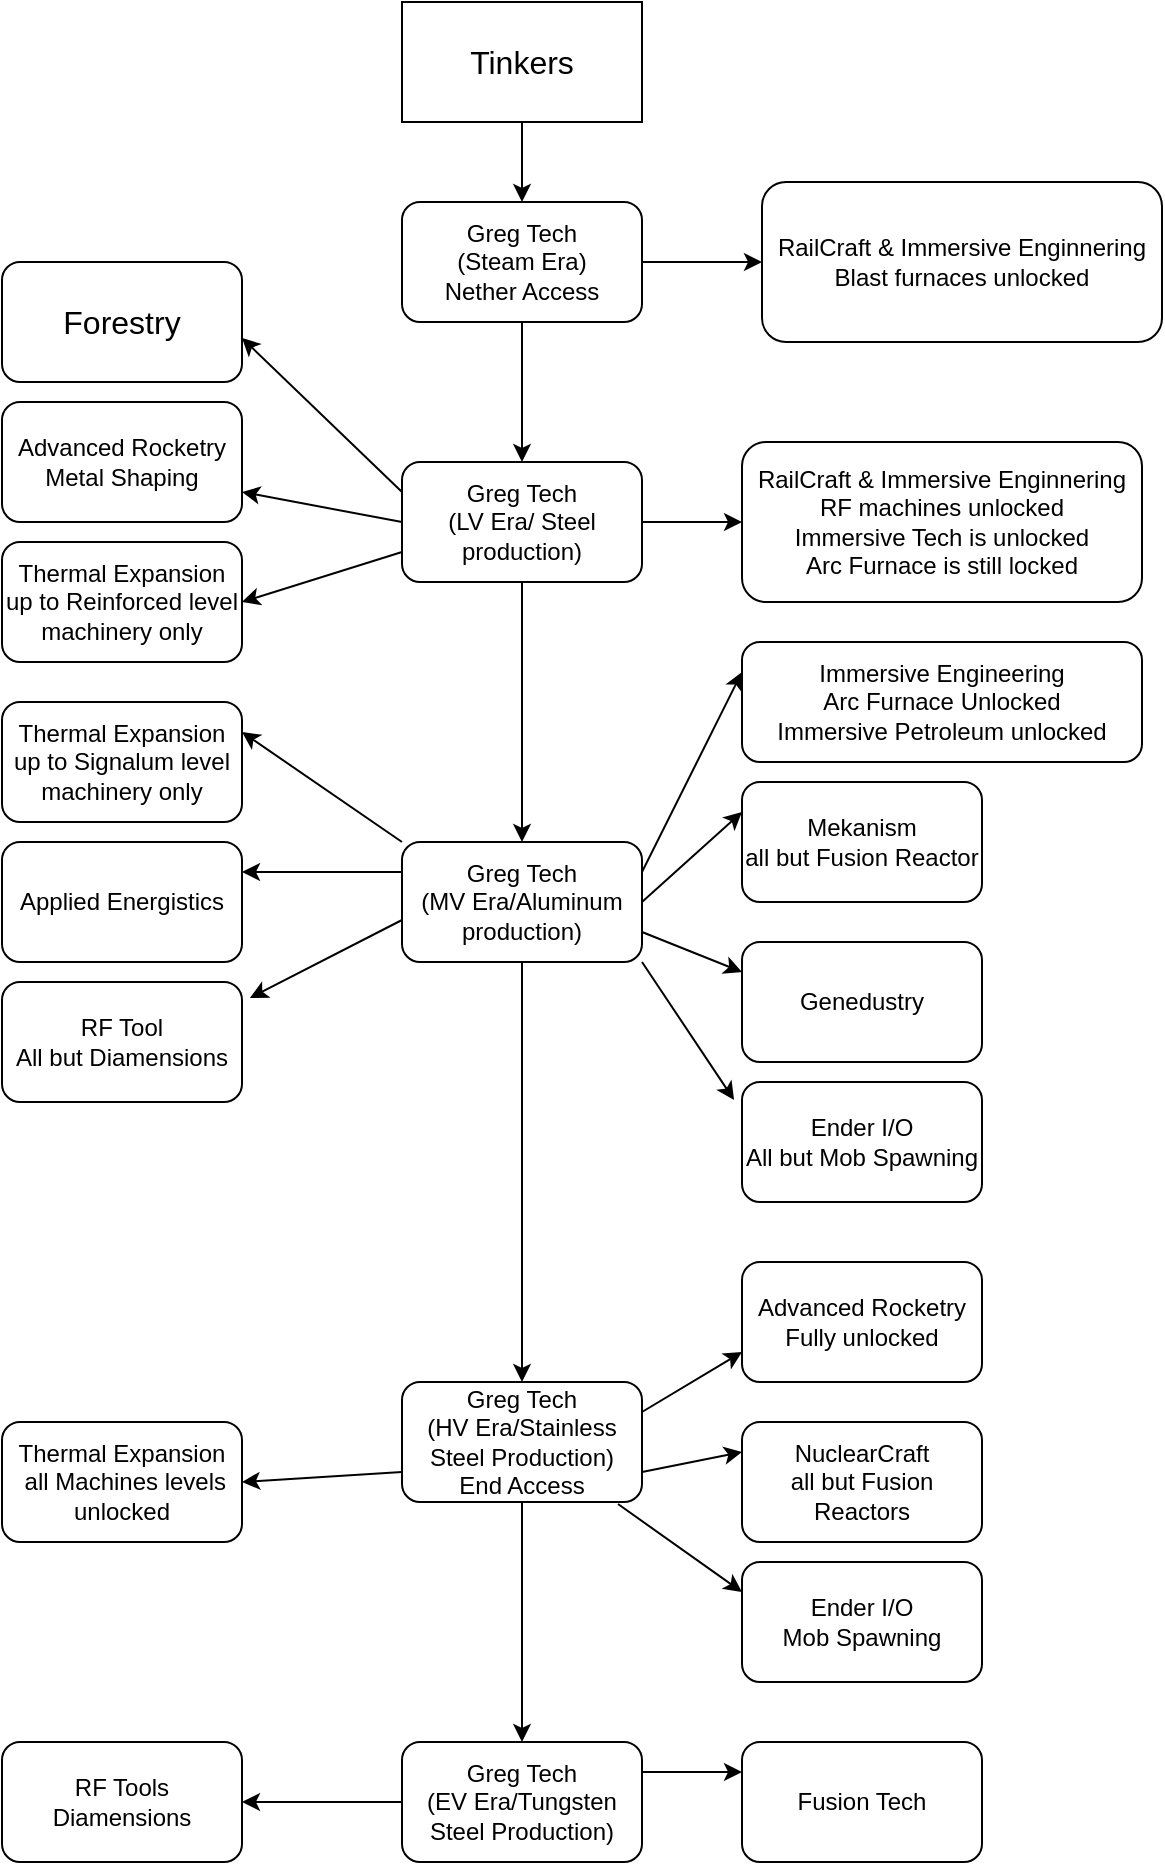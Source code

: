 <mxfile version="12.4.3" type="github" pages="1">
  <diagram id="E05luGIgBVNeL6oh5AB8" name="Page-1">
    <mxGraphModel dx="1422" dy="769" grid="1" gridSize="10" guides="1" tooltips="1" connect="1" arrows="1" fold="1" page="1" pageScale="1" pageWidth="827" pageHeight="1169" math="0" shadow="0">
      <root>
        <mxCell id="0"/>
        <mxCell id="1" parent="0"/>
        <mxCell id="te4BPd4gL-SLr1GhwpY1-33" style="edgeStyle=orthogonalEdgeStyle;rounded=0;orthogonalLoop=1;jettySize=auto;html=1;exitX=0.5;exitY=1;exitDx=0;exitDy=0;entryX=0.5;entryY=0;entryDx=0;entryDy=0;" edge="1" parent="1" source="PJJnslw4Wn_ZsGAr-Ul9-1" target="te4BPd4gL-SLr1GhwpY1-1">
          <mxGeometry relative="1" as="geometry"/>
        </mxCell>
        <mxCell id="PJJnslw4Wn_ZsGAr-Ul9-1" value="&lt;font style=&quot;font-size: 16px&quot;&gt;Tinkers&lt;/font&gt;" style="rounded=0;whiteSpace=wrap;html=1;" parent="1" vertex="1">
          <mxGeometry x="340" y="20" width="120" height="60" as="geometry"/>
        </mxCell>
        <mxCell id="PJJnslw4Wn_ZsGAr-Ul9-2" value="&lt;font style=&quot;font-size: 16px&quot;&gt;Forestry&lt;/font&gt;" style="rounded=1;whiteSpace=wrap;html=1;" parent="1" vertex="1">
          <mxGeometry x="140" y="150" width="120" height="60" as="geometry"/>
        </mxCell>
        <mxCell id="te4BPd4gL-SLr1GhwpY1-1" value="&lt;div&gt;Greg Tech &lt;br&gt;&lt;/div&gt;&lt;div&gt;(Steam Era)&lt;/div&gt;Nether Access" style="rounded=1;whiteSpace=wrap;html=1;" vertex="1" parent="1">
          <mxGeometry x="340" y="120" width="120" height="60" as="geometry"/>
        </mxCell>
        <mxCell id="te4BPd4gL-SLr1GhwpY1-9" value="&lt;div&gt;Greg Tech&lt;/div&gt;&lt;div&gt;(LV Era/ Steel production)&lt;br&gt;&lt;/div&gt;" style="rounded=1;whiteSpace=wrap;html=1;" vertex="1" parent="1">
          <mxGeometry x="340" y="250" width="120" height="60" as="geometry"/>
        </mxCell>
        <mxCell id="te4BPd4gL-SLr1GhwpY1-12" value="" style="endArrow=classic;html=1;exitX=0.5;exitY=1;exitDx=0;exitDy=0;entryX=0.5;entryY=0;entryDx=0;entryDy=0;" edge="1" parent="1" source="te4BPd4gL-SLr1GhwpY1-1" target="te4BPd4gL-SLr1GhwpY1-9">
          <mxGeometry width="50" height="50" relative="1" as="geometry">
            <mxPoint x="390" y="250" as="sourcePoint"/>
            <mxPoint x="440" y="200" as="targetPoint"/>
          </mxGeometry>
        </mxCell>
        <mxCell id="te4BPd4gL-SLr1GhwpY1-13" value="&lt;div&gt;RailCraft &amp;amp; Immersive Enginnering&lt;/div&gt;&lt;div&gt;Blast &lt;span style=&quot;background-color: rgb(255 , 255 , 255)&quot;&gt;&lt;span style=&quot;background-position: 0% 0% ; background-repeat: repeat ; background-attachment: scroll ; background-image: none ; background-size: auto&quot;&gt;furnaces unlocked&lt;br&gt;&lt;/span&gt;&lt;/span&gt;&lt;/div&gt;" style="rounded=1;whiteSpace=wrap;html=1;" vertex="1" parent="1">
          <mxGeometry x="520" y="110" width="200" height="80" as="geometry"/>
        </mxCell>
        <mxCell id="te4BPd4gL-SLr1GhwpY1-14" value="" style="endArrow=classic;html=1;exitX=1;exitY=0.5;exitDx=0;exitDy=0;entryX=0;entryY=0.5;entryDx=0;entryDy=0;" edge="1" parent="1" source="te4BPd4gL-SLr1GhwpY1-1" target="te4BPd4gL-SLr1GhwpY1-13">
          <mxGeometry width="50" height="50" relative="1" as="geometry">
            <mxPoint x="460" y="200" as="sourcePoint"/>
            <mxPoint x="510" y="150" as="targetPoint"/>
          </mxGeometry>
        </mxCell>
        <mxCell id="te4BPd4gL-SLr1GhwpY1-15" value="&lt;div&gt;RailCraft &amp;amp; Immersive Enginnering&lt;/div&gt;&lt;div&gt;RF machines unlocked&lt;/div&gt;&lt;div&gt;Immersive Tech is unlocked&lt;br&gt;&lt;/div&gt;&lt;div&gt;Arc Furnace is still locked &lt;br&gt;&lt;/div&gt;" style="rounded=1;whiteSpace=wrap;html=1;" vertex="1" parent="1">
          <mxGeometry x="510" y="240" width="200" height="80" as="geometry"/>
        </mxCell>
        <mxCell id="te4BPd4gL-SLr1GhwpY1-16" value="" style="endArrow=classic;html=1;exitX=1;exitY=0.5;exitDx=0;exitDy=0;entryX=0;entryY=0.5;entryDx=0;entryDy=0;" edge="1" parent="1" source="te4BPd4gL-SLr1GhwpY1-9" target="te4BPd4gL-SLr1GhwpY1-15">
          <mxGeometry width="50" height="50" relative="1" as="geometry">
            <mxPoint x="470" y="320" as="sourcePoint"/>
            <mxPoint x="520" y="270" as="targetPoint"/>
          </mxGeometry>
        </mxCell>
        <mxCell id="te4BPd4gL-SLr1GhwpY1-17" value="&lt;div&gt;Greg Tech&lt;/div&gt;&lt;div&gt;(MV Era/Aluminum production)&lt;br&gt;&lt;/div&gt;" style="rounded=1;whiteSpace=wrap;html=1;" vertex="1" parent="1">
          <mxGeometry x="340" y="440" width="120" height="60" as="geometry"/>
        </mxCell>
        <mxCell id="te4BPd4gL-SLr1GhwpY1-18" value="&lt;div&gt;Immersive Engineering&lt;/div&gt;&lt;div&gt;Arc Furnace Unlocked&lt;/div&gt;&lt;div&gt;Immersive Petroleum unlocked&lt;br&gt;&lt;/div&gt;" style="rounded=1;whiteSpace=wrap;html=1;" vertex="1" parent="1">
          <mxGeometry x="510" y="340" width="200" height="60" as="geometry"/>
        </mxCell>
        <mxCell id="te4BPd4gL-SLr1GhwpY1-19" value="" style="endArrow=classic;html=1;exitX=0.5;exitY=1;exitDx=0;exitDy=0;entryX=0.5;entryY=0;entryDx=0;entryDy=0;" edge="1" parent="1" source="te4BPd4gL-SLr1GhwpY1-9" target="te4BPd4gL-SLr1GhwpY1-17">
          <mxGeometry width="50" height="50" relative="1" as="geometry">
            <mxPoint x="400" y="279.289" as="sourcePoint"/>
            <mxPoint x="470" y="280" as="targetPoint"/>
          </mxGeometry>
        </mxCell>
        <mxCell id="te4BPd4gL-SLr1GhwpY1-20" value="" style="endArrow=classic;html=1;exitX=1;exitY=0.25;exitDx=0;exitDy=0;entryX=0;entryY=0.25;entryDx=0;entryDy=0;" edge="1" parent="1" source="te4BPd4gL-SLr1GhwpY1-17" target="te4BPd4gL-SLr1GhwpY1-18">
          <mxGeometry width="50" height="50" relative="1" as="geometry">
            <mxPoint x="460" y="450" as="sourcePoint"/>
            <mxPoint x="510" y="400" as="targetPoint"/>
          </mxGeometry>
        </mxCell>
        <mxCell id="te4BPd4gL-SLr1GhwpY1-39" style="edgeStyle=orthogonalEdgeStyle;rounded=0;orthogonalLoop=1;jettySize=auto;html=1;exitX=0.5;exitY=1;exitDx=0;exitDy=0;entryX=0.5;entryY=0;entryDx=0;entryDy=0;" edge="1" parent="1" source="te4BPd4gL-SLr1GhwpY1-21" target="te4BPd4gL-SLr1GhwpY1-38">
          <mxGeometry relative="1" as="geometry"/>
        </mxCell>
        <mxCell id="te4BPd4gL-SLr1GhwpY1-21" value="&lt;div&gt;Greg Tech&lt;/div&gt;&lt;div&gt;(HV Era/Stainless Steel Production)&lt;br&gt;&lt;/div&gt;&lt;div&gt;End Access&lt;br&gt;&lt;/div&gt;" style="rounded=1;whiteSpace=wrap;html=1;" vertex="1" parent="1">
          <mxGeometry x="340" y="710" width="120" height="60" as="geometry"/>
        </mxCell>
        <mxCell id="te4BPd4gL-SLr1GhwpY1-22" value="" style="endArrow=classic;html=1;exitX=0.5;exitY=1;exitDx=0;exitDy=0;entryX=0.5;entryY=0;entryDx=0;entryDy=0;" edge="1" parent="1" source="te4BPd4gL-SLr1GhwpY1-17" target="te4BPd4gL-SLr1GhwpY1-21">
          <mxGeometry width="50" height="50" relative="1" as="geometry">
            <mxPoint x="400" y="410" as="sourcePoint"/>
            <mxPoint x="450" y="360" as="targetPoint"/>
          </mxGeometry>
        </mxCell>
        <mxCell id="te4BPd4gL-SLr1GhwpY1-23" value="&lt;div&gt;Advanced Rocketry&lt;/div&gt;&lt;div&gt;Fully unlocked&lt;br&gt;&lt;/div&gt;" style="rounded=1;whiteSpace=wrap;html=1;" vertex="1" parent="1">
          <mxGeometry x="510" y="650" width="120" height="60" as="geometry"/>
        </mxCell>
        <mxCell id="te4BPd4gL-SLr1GhwpY1-24" value="&lt;div&gt;Advanced Rocketry&lt;/div&gt;&lt;div&gt;Metal Shaping&lt;br&gt;&lt;/div&gt;" style="rounded=1;whiteSpace=wrap;html=1;" vertex="1" parent="1">
          <mxGeometry x="140" y="220" width="120" height="60" as="geometry"/>
        </mxCell>
        <mxCell id="te4BPd4gL-SLr1GhwpY1-25" value="" style="endArrow=classic;html=1;exitX=0;exitY=0.5;exitDx=0;exitDy=0;entryX=1;entryY=0.75;entryDx=0;entryDy=0;" edge="1" parent="1" source="te4BPd4gL-SLr1GhwpY1-9" target="te4BPd4gL-SLr1GhwpY1-24">
          <mxGeometry width="50" height="50" relative="1" as="geometry">
            <mxPoint x="170" y="320" as="sourcePoint"/>
            <mxPoint x="220" y="270" as="targetPoint"/>
          </mxGeometry>
        </mxCell>
        <mxCell id="te4BPd4gL-SLr1GhwpY1-26" value="" style="endArrow=classic;html=1;exitX=1;exitY=0.25;exitDx=0;exitDy=0;entryX=0;entryY=0.75;entryDx=0;entryDy=0;" edge="1" parent="1" source="te4BPd4gL-SLr1GhwpY1-21" target="te4BPd4gL-SLr1GhwpY1-23">
          <mxGeometry width="50" height="50" relative="1" as="geometry">
            <mxPoint x="470" y="790" as="sourcePoint"/>
            <mxPoint x="520" y="740" as="targetPoint"/>
          </mxGeometry>
        </mxCell>
        <mxCell id="te4BPd4gL-SLr1GhwpY1-27" value="&lt;div&gt;Thermal Expansion&lt;/div&gt;&lt;div&gt;up to Reinforced level machinery only&lt;br&gt;&lt;/div&gt;" style="rounded=1;whiteSpace=wrap;html=1;" vertex="1" parent="1">
          <mxGeometry x="140" y="290" width="120" height="60" as="geometry"/>
        </mxCell>
        <mxCell id="te4BPd4gL-SLr1GhwpY1-28" value="" style="endArrow=classic;html=1;entryX=1;entryY=0.5;entryDx=0;entryDy=0;exitX=0;exitY=0.75;exitDx=0;exitDy=0;" edge="1" parent="1" source="te4BPd4gL-SLr1GhwpY1-9" target="te4BPd4gL-SLr1GhwpY1-27">
          <mxGeometry width="50" height="50" relative="1" as="geometry">
            <mxPoint x="340" y="290" as="sourcePoint"/>
            <mxPoint x="390" y="240" as="targetPoint"/>
          </mxGeometry>
        </mxCell>
        <mxCell id="te4BPd4gL-SLr1GhwpY1-29" value="&lt;div&gt;Thermal Expansion&lt;/div&gt;&lt;div&gt;up to Signalum level machinery only&lt;br&gt;&lt;/div&gt;" style="rounded=1;whiteSpace=wrap;html=1;" vertex="1" parent="1">
          <mxGeometry x="140" y="370" width="120" height="60" as="geometry"/>
        </mxCell>
        <mxCell id="te4BPd4gL-SLr1GhwpY1-30" value="&lt;div&gt;Thermal Expansion&lt;/div&gt;&lt;div&gt;&amp;nbsp;all Machines levels unlocked&lt;br&gt;&lt;/div&gt;" style="rounded=1;whiteSpace=wrap;html=1;" vertex="1" parent="1">
          <mxGeometry x="140" y="730" width="120" height="60" as="geometry"/>
        </mxCell>
        <mxCell id="te4BPd4gL-SLr1GhwpY1-35" value="" style="endArrow=classic;html=1;exitX=0;exitY=0.25;exitDx=0;exitDy=0;entryX=1;entryY=0.633;entryDx=0;entryDy=0;entryPerimeter=0;" edge="1" parent="1" source="te4BPd4gL-SLr1GhwpY1-9" target="PJJnslw4Wn_ZsGAr-Ul9-2">
          <mxGeometry width="50" height="50" relative="1" as="geometry">
            <mxPoint x="280" y="170" as="sourcePoint"/>
            <mxPoint x="330" y="120" as="targetPoint"/>
          </mxGeometry>
        </mxCell>
        <mxCell id="te4BPd4gL-SLr1GhwpY1-37" value="" style="endArrow=classic;html=1;entryX=1;entryY=0.25;entryDx=0;entryDy=0;exitX=0;exitY=0;exitDx=0;exitDy=0;" edge="1" parent="1" source="te4BPd4gL-SLr1GhwpY1-17" target="te4BPd4gL-SLr1GhwpY1-29">
          <mxGeometry width="50" height="50" relative="1" as="geometry">
            <mxPoint x="338" y="385" as="sourcePoint"/>
            <mxPoint x="390" y="390" as="targetPoint"/>
          </mxGeometry>
        </mxCell>
        <mxCell id="te4BPd4gL-SLr1GhwpY1-38" value="&lt;div&gt;Greg Tech&lt;/div&gt;&lt;div&gt;(EV Era/Tungsten Steel Production)&lt;br&gt;&lt;/div&gt;" style="rounded=1;whiteSpace=wrap;html=1;" vertex="1" parent="1">
          <mxGeometry x="340" y="890" width="120" height="60" as="geometry"/>
        </mxCell>
        <mxCell id="te4BPd4gL-SLr1GhwpY1-42" value="RF Tools Diamensions" style="rounded=1;whiteSpace=wrap;html=1;" vertex="1" parent="1">
          <mxGeometry x="140" y="890" width="120" height="60" as="geometry"/>
        </mxCell>
        <mxCell id="te4BPd4gL-SLr1GhwpY1-43" value="" style="endArrow=classic;html=1;entryX=1;entryY=0.5;entryDx=0;entryDy=0;exitX=0;exitY=0.5;exitDx=0;exitDy=0;" edge="1" parent="1" source="te4BPd4gL-SLr1GhwpY1-38" target="te4BPd4gL-SLr1GhwpY1-42">
          <mxGeometry width="50" height="50" relative="1" as="geometry">
            <mxPoint x="280" y="960" as="sourcePoint"/>
            <mxPoint x="330" y="910" as="targetPoint"/>
          </mxGeometry>
        </mxCell>
        <mxCell id="te4BPd4gL-SLr1GhwpY1-44" value="&lt;div&gt;Ender I/O&lt;/div&gt;Mob Spawning" style="rounded=1;whiteSpace=wrap;html=1;" vertex="1" parent="1">
          <mxGeometry x="510" y="800" width="120" height="60" as="geometry"/>
        </mxCell>
        <mxCell id="te4BPd4gL-SLr1GhwpY1-45" value="" style="endArrow=classic;html=1;exitX=0.9;exitY=1.017;exitDx=0;exitDy=0;entryX=0;entryY=0.25;entryDx=0;entryDy=0;exitPerimeter=0;" edge="1" parent="1" source="te4BPd4gL-SLr1GhwpY1-21" target="te4BPd4gL-SLr1GhwpY1-44">
          <mxGeometry width="50" height="50" relative="1" as="geometry">
            <mxPoint x="460" y="950" as="sourcePoint"/>
            <mxPoint x="517" y="903" as="targetPoint"/>
          </mxGeometry>
        </mxCell>
        <mxCell id="te4BPd4gL-SLr1GhwpY1-46" value="&lt;div&gt;Mekanism&lt;/div&gt;&lt;div&gt;all but Fusion Reactor&lt;br&gt;&lt;/div&gt;" style="rounded=1;whiteSpace=wrap;html=1;" vertex="1" parent="1">
          <mxGeometry x="510" y="410" width="120" height="60" as="geometry"/>
        </mxCell>
        <mxCell id="te4BPd4gL-SLr1GhwpY1-48" value="" style="endArrow=classic;html=1;exitX=1;exitY=0.5;exitDx=0;exitDy=0;entryX=0;entryY=0.25;entryDx=0;entryDy=0;" edge="1" parent="1" source="te4BPd4gL-SLr1GhwpY1-17" target="te4BPd4gL-SLr1GhwpY1-46">
          <mxGeometry width="50" height="50" relative="1" as="geometry">
            <mxPoint x="440" y="500" as="sourcePoint"/>
            <mxPoint x="490" y="450" as="targetPoint"/>
          </mxGeometry>
        </mxCell>
        <mxCell id="te4BPd4gL-SLr1GhwpY1-49" value="&lt;div&gt;NuclearCraft&lt;/div&gt;&lt;div&gt;all but Fusion Reactors&lt;br&gt;&lt;/div&gt;" style="rounded=1;whiteSpace=wrap;html=1;" vertex="1" parent="1">
          <mxGeometry x="510" y="730" width="120" height="60" as="geometry"/>
        </mxCell>
        <mxCell id="te4BPd4gL-SLr1GhwpY1-50" value="" style="endArrow=classic;html=1;exitX=1;exitY=0.75;exitDx=0;exitDy=0;entryX=0;entryY=0.25;entryDx=0;entryDy=0;" edge="1" parent="1" source="te4BPd4gL-SLr1GhwpY1-21" target="te4BPd4gL-SLr1GhwpY1-49">
          <mxGeometry width="50" height="50" relative="1" as="geometry">
            <mxPoint x="460" y="850" as="sourcePoint"/>
            <mxPoint x="510" y="800" as="targetPoint"/>
          </mxGeometry>
        </mxCell>
        <mxCell id="te4BPd4gL-SLr1GhwpY1-51" value="Applied Energistics" style="rounded=1;whiteSpace=wrap;html=1;" vertex="1" parent="1">
          <mxGeometry x="140" y="440" width="120" height="60" as="geometry"/>
        </mxCell>
        <mxCell id="te4BPd4gL-SLr1GhwpY1-52" value="" style="endArrow=classic;html=1;entryX=1;entryY=0.5;entryDx=0;entryDy=0;exitX=0;exitY=0.75;exitDx=0;exitDy=0;" edge="1" parent="1" source="te4BPd4gL-SLr1GhwpY1-21" target="te4BPd4gL-SLr1GhwpY1-30">
          <mxGeometry width="50" height="50" relative="1" as="geometry">
            <mxPoint x="290" y="810" as="sourcePoint"/>
            <mxPoint x="340" y="760" as="targetPoint"/>
          </mxGeometry>
        </mxCell>
        <mxCell id="te4BPd4gL-SLr1GhwpY1-53" value="" style="endArrow=classic;html=1;entryX=1;entryY=0.25;entryDx=0;entryDy=0;exitX=0;exitY=0.25;exitDx=0;exitDy=0;" edge="1" parent="1" source="te4BPd4gL-SLr1GhwpY1-17" target="te4BPd4gL-SLr1GhwpY1-51">
          <mxGeometry width="50" height="50" relative="1" as="geometry">
            <mxPoint x="280" y="490" as="sourcePoint"/>
            <mxPoint x="330" y="440" as="targetPoint"/>
          </mxGeometry>
        </mxCell>
        <mxCell id="te4BPd4gL-SLr1GhwpY1-54" value="Genedustry" style="rounded=1;whiteSpace=wrap;html=1;" vertex="1" parent="1">
          <mxGeometry x="510" y="490" width="120" height="60" as="geometry"/>
        </mxCell>
        <mxCell id="te4BPd4gL-SLr1GhwpY1-55" value="" style="endArrow=classic;html=1;entryX=0;entryY=0.25;entryDx=0;entryDy=0;exitX=1;exitY=0.75;exitDx=0;exitDy=0;" edge="1" parent="1" source="te4BPd4gL-SLr1GhwpY1-17" target="te4BPd4gL-SLr1GhwpY1-54">
          <mxGeometry width="50" height="50" relative="1" as="geometry">
            <mxPoint x="430" y="530" as="sourcePoint"/>
            <mxPoint x="480" y="480" as="targetPoint"/>
          </mxGeometry>
        </mxCell>
        <mxCell id="te4BPd4gL-SLr1GhwpY1-56" value="&lt;div&gt;Fusion Tech&lt;/div&gt;" style="rounded=1;whiteSpace=wrap;html=1;" vertex="1" parent="1">
          <mxGeometry x="510" y="890" width="120" height="60" as="geometry"/>
        </mxCell>
        <mxCell id="te4BPd4gL-SLr1GhwpY1-57" value="" style="endArrow=classic;html=1;entryX=0;entryY=0.25;entryDx=0;entryDy=0;exitX=1;exitY=0.25;exitDx=0;exitDy=0;" edge="1" parent="1" source="te4BPd4gL-SLr1GhwpY1-38" target="te4BPd4gL-SLr1GhwpY1-56">
          <mxGeometry width="50" height="50" relative="1" as="geometry">
            <mxPoint x="420" y="1030" as="sourcePoint"/>
            <mxPoint x="470" y="980" as="targetPoint"/>
          </mxGeometry>
        </mxCell>
        <mxCell id="te4BPd4gL-SLr1GhwpY1-59" value="&lt;div&gt;RF Tool&lt;/div&gt;&lt;div&gt;All but Diamensions&lt;br&gt;&lt;/div&gt;" style="rounded=1;whiteSpace=wrap;html=1;" vertex="1" parent="1">
          <mxGeometry x="140" y="510" width="120" height="60" as="geometry"/>
        </mxCell>
        <mxCell id="te4BPd4gL-SLr1GhwpY1-60" value="" style="endArrow=classic;html=1;entryX=1.033;entryY=0.133;entryDx=0;entryDy=0;entryPerimeter=0;exitX=0;exitY=0.65;exitDx=0;exitDy=0;exitPerimeter=0;" edge="1" parent="1" source="te4BPd4gL-SLr1GhwpY1-17" target="te4BPd4gL-SLr1GhwpY1-59">
          <mxGeometry width="50" height="50" relative="1" as="geometry">
            <mxPoint x="300" y="550" as="sourcePoint"/>
            <mxPoint x="350" y="500" as="targetPoint"/>
          </mxGeometry>
        </mxCell>
        <mxCell id="te4BPd4gL-SLr1GhwpY1-61" value="&lt;div&gt;Ender I/O&lt;/div&gt;All but Mob Spawning" style="rounded=1;whiteSpace=wrap;html=1;" vertex="1" parent="1">
          <mxGeometry x="510" y="560" width="120" height="60" as="geometry"/>
        </mxCell>
        <mxCell id="te4BPd4gL-SLr1GhwpY1-62" value="" style="endArrow=classic;html=1;entryX=-0.033;entryY=0.15;entryDx=0;entryDy=0;entryPerimeter=0;exitX=1;exitY=1;exitDx=0;exitDy=0;" edge="1" parent="1" source="te4BPd4gL-SLr1GhwpY1-17" target="te4BPd4gL-SLr1GhwpY1-61">
          <mxGeometry width="50" height="50" relative="1" as="geometry">
            <mxPoint x="430" y="610" as="sourcePoint"/>
            <mxPoint x="480" y="560" as="targetPoint"/>
          </mxGeometry>
        </mxCell>
      </root>
    </mxGraphModel>
  </diagram>
</mxfile>
